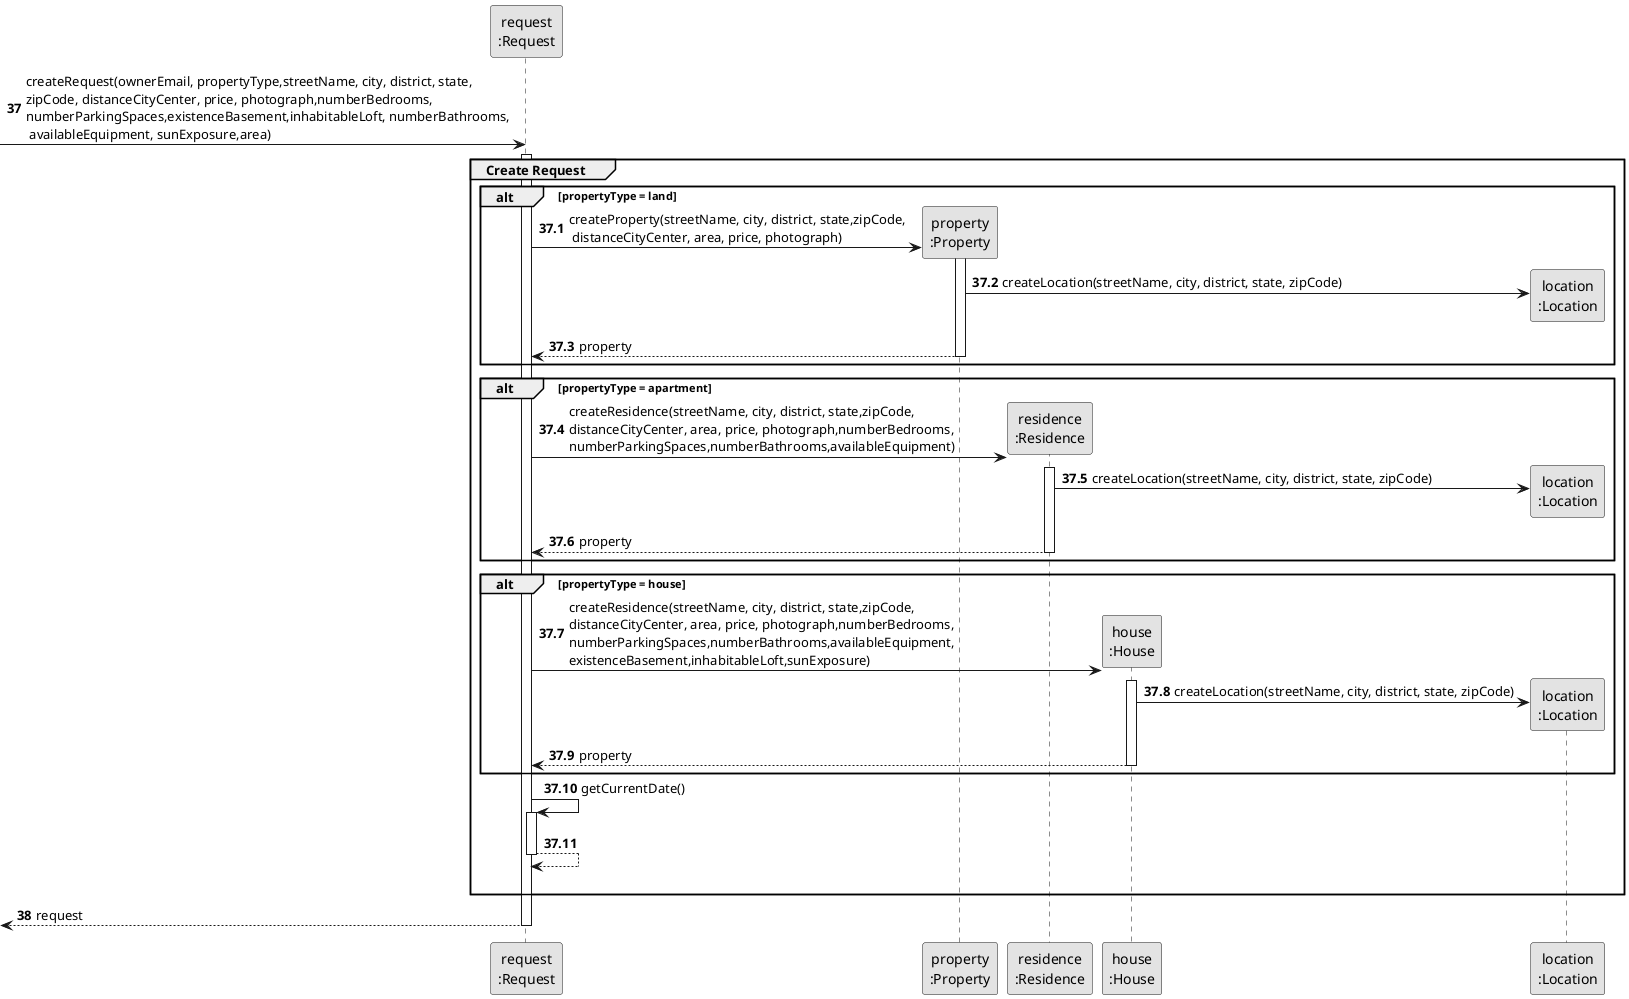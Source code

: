 @startuml
skinparam monochrome true
skinparam packageStyle rectangle
skinparam shadowing false

participant "request\n:Request" as REQUEST
participant "property\n:Property" as PROPERTY
participant "residence\n:Residence" as RESIDENCE
participant "house\n:House" as HOUSE
participant "location\n:Location" as LOCATION


autonumber 37

        -> REQUEST** : createRequest(ownerEmail, propertyType,streetName, city, district, state,\nzipCode, distanceCityCenter, price, photograph,numberBedrooms,\nnumberParkingSpaces,existenceBasement,inhabitableLoft, numberBathrooms,\n availableEquipment, sunExposure,area)
         activate REQUEST

autonumber 37.1

    group Create Request

        alt propertyType = land
                REQUEST -> PROPERTY** : createProperty(streetName, city, district, state,zipCode,\n distanceCityCenter, area, price, photograph)
                activate PROPERTY

                PROPERTY -> LOCATION** : createLocation(streetName, city, district, state, zipCode)

                PROPERTY --> REQUEST : property
                deactivate PROPERTY

        end
        alt propertyType = apartment
                REQUEST -> RESIDENCE** : createResidence(streetName, city, district, state,zipCode,\ndistanceCityCenter, area, price, photograph,numberBedrooms,\nnumberParkingSpaces,numberBathrooms,availableEquipment)
                activate RESIDENCE

                RESIDENCE -> LOCATION** : createLocation(streetName, city, district, state, zipCode)

                RESIDENCE --> REQUEST : property
                deactivate RESIDENCE

        end
        alt propertyType = house
                REQUEST -> HOUSE** : createResidence(streetName, city, district, state,zipCode,\ndistanceCityCenter, area, price, photograph,numberBedrooms,\nnumberParkingSpaces,numberBathrooms,availableEquipment,\nexistenceBasement,inhabitableLoft,sunExposure)

                activate HOUSE

               HOUSE -> LOCATION** : createLocation(streetName, city, district, state, zipCode)

                HOUSE --> REQUEST : property
                deactivate HOUSE
        end
            REQUEST -> REQUEST : getCurrentDate()
            activate REQUEST

            REQUEST --> REQUEST :
            deactivate REQUEST
            |||

    end
autonumber 38
        <-- REQUEST : request
        deactivate REQUEST


@enduml